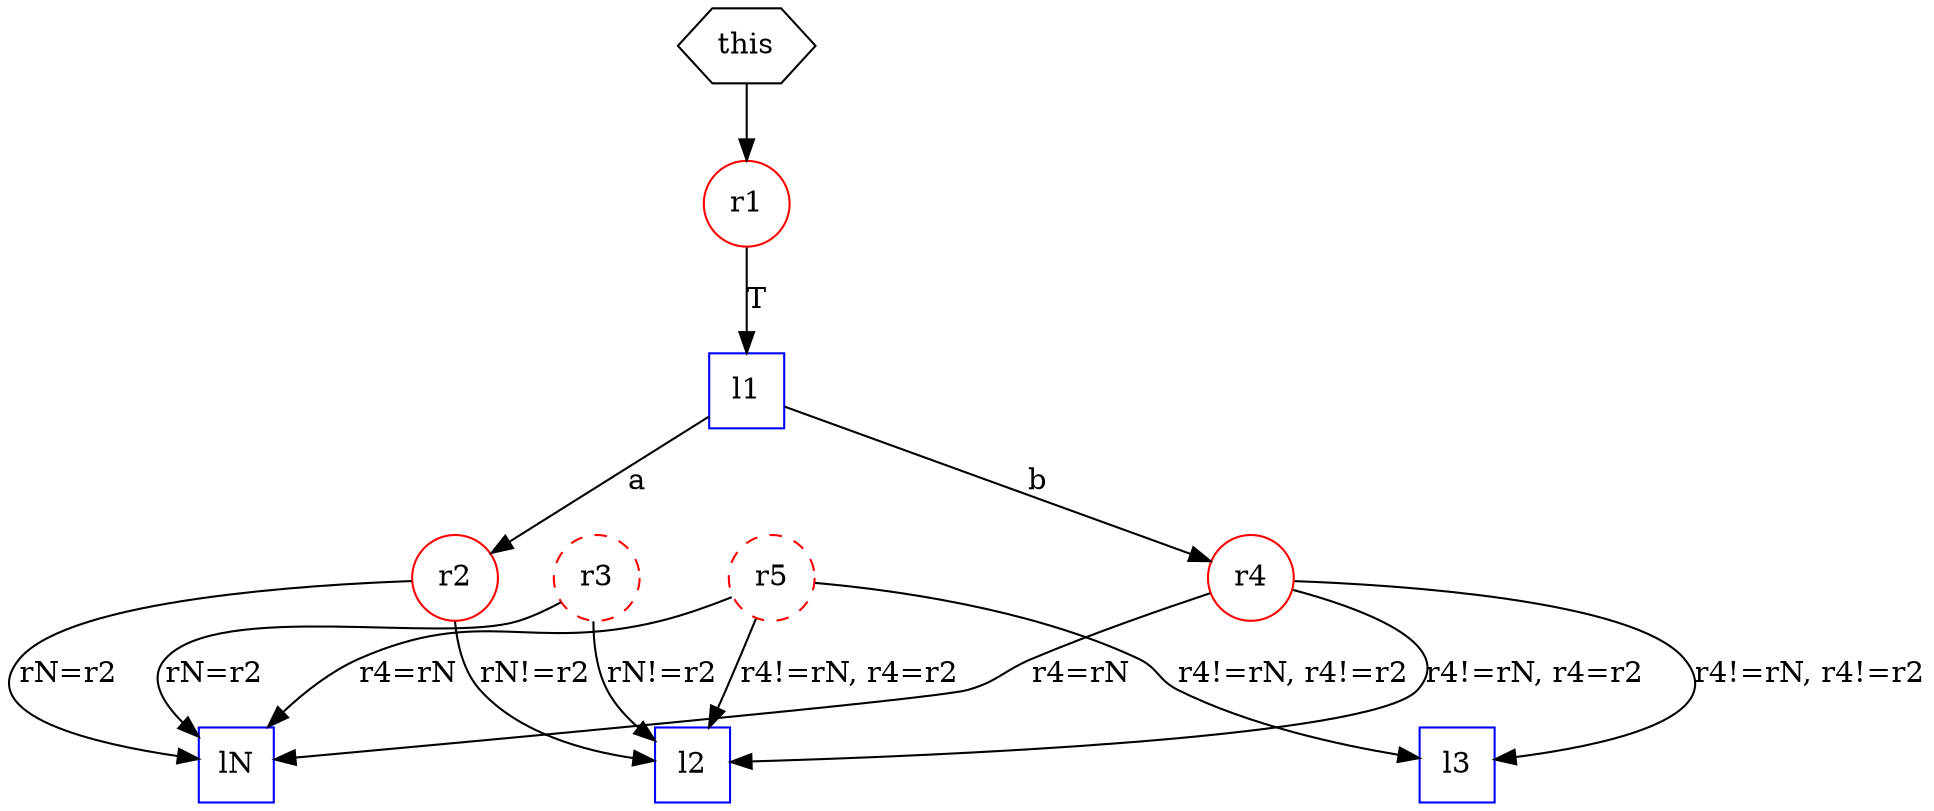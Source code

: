 digraph "" { 
1[ label="r1" shape=circle color=red];
2[ label="l1" shape=square color=blue];
3[ label="r2" shape=circle color=red];
4[ label="lN" shape=square color=blue];
5[ label="l2" shape=square color=blue];
6[ label="r3" shape=circle color=red style=dashed];
7[ label="this" shape=hexagon];
9[ label="r4" shape=circle color=red];
10[ label="r5" shape=circle color=red style=dashed];
11[ label="l3" shape=square color=blue];
7->1;
1->2[ label="T"];
2->3[ label="a"];
3->4[ label="rN=r2"];
3->5[ label="rN!=r2"];
6->4[ label="rN=r2"];
6->5[ label="rN!=r2"];
9->4[ label="r4=rN"];
9->5[ label="r4!=rN, r4=r2"];
9->11[ label="r4!=rN, r4!=r2"];
10->4[ label="r4=rN"];
10->5[ label="r4!=rN, r4=r2"];
10->11[ label="r4!=rN, r4!=r2"];
2->9 [label="b"];
}